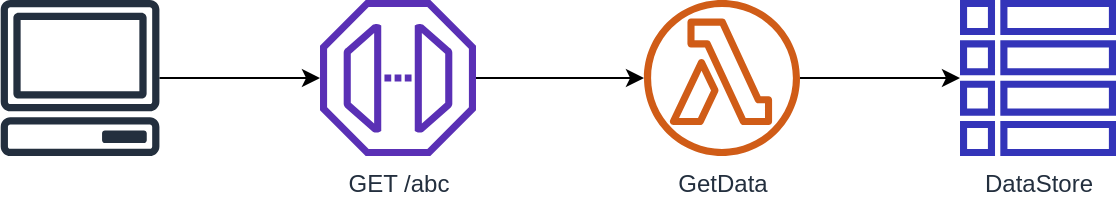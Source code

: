 <mxfile compressed="false" version="13.5.6" type="device">
  <diagram id="Z1Xa-DlZrkIQAO8oeQJy" name="Page-1">
    <mxGraphModel dx="1038" dy="631" grid="1" gridSize="10" guides="1" tooltips="1" connect="1" arrows="1" fold="1" page="1" pageScale="1" pageWidth="850" pageHeight="1100" math="0" shadow="0">
      <root>
        <mxCell id="0" />
        <mxCell id="1" parent="0" />
        <mxCell id="y5HxkgjPUPNUoISsHOnR-8" style="edgeStyle=orthogonalEdgeStyle;rounded=0;orthogonalLoop=1;jettySize=auto;html=1;" edge="1" parent="1" source="y5HxkgjPUPNUoISsHOnR-1" target="y5HxkgjPUPNUoISsHOnR-5">
          <mxGeometry relative="1" as="geometry" />
        </mxCell>
        <mxCell id="y5HxkgjPUPNUoISsHOnR-1" value="GetData" style="outlineConnect=0;fontColor=#232F3E;gradientColor=none;fillColor=#D05C17;strokeColor=none;dashed=0;verticalLabelPosition=bottom;verticalAlign=top;align=center;html=1;fontSize=12;fontStyle=0;aspect=fixed;pointerEvents=1;shape=mxgraph.aws4.lambda_function;" vertex="1" parent="1">
          <mxGeometry x="362" y="120" width="78" height="78" as="geometry" />
        </mxCell>
        <mxCell id="y5HxkgjPUPNUoISsHOnR-6" style="edgeStyle=orthogonalEdgeStyle;rounded=0;orthogonalLoop=1;jettySize=auto;html=1;" edge="1" parent="1" source="y5HxkgjPUPNUoISsHOnR-3" target="y5HxkgjPUPNUoISsHOnR-4">
          <mxGeometry relative="1" as="geometry" />
        </mxCell>
        <mxCell id="y5HxkgjPUPNUoISsHOnR-3" value="" style="outlineConnect=0;fontColor=#232F3E;gradientColor=none;fillColor=#232F3E;strokeColor=none;dashed=0;verticalLabelPosition=bottom;verticalAlign=top;align=center;html=1;fontSize=12;fontStyle=0;aspect=fixed;pointerEvents=1;shape=mxgraph.aws4.client;" vertex="1" parent="1">
          <mxGeometry x="40" y="120" width="80.06" height="78" as="geometry" />
        </mxCell>
        <mxCell id="y5HxkgjPUPNUoISsHOnR-7" style="edgeStyle=orthogonalEdgeStyle;rounded=0;orthogonalLoop=1;jettySize=auto;html=1;" edge="1" parent="1" source="y5HxkgjPUPNUoISsHOnR-4" target="y5HxkgjPUPNUoISsHOnR-1">
          <mxGeometry relative="1" as="geometry" />
        </mxCell>
        <mxCell id="y5HxkgjPUPNUoISsHOnR-4" value="GET /abc" style="outlineConnect=0;fontColor=#232F3E;gradientColor=none;fillColor=#5A30B5;strokeColor=none;dashed=0;verticalLabelPosition=bottom;verticalAlign=top;align=center;html=1;fontSize=12;fontStyle=0;aspect=fixed;pointerEvents=1;shape=mxgraph.aws4.endpoint;" vertex="1" parent="1">
          <mxGeometry x="200" y="120" width="78" height="78" as="geometry" />
        </mxCell>
        <mxCell id="y5HxkgjPUPNUoISsHOnR-5" value="DataStore" style="outlineConnect=0;fontColor=#232F3E;gradientColor=none;fillColor=#3334B9;strokeColor=none;dashed=0;verticalLabelPosition=bottom;verticalAlign=top;align=center;html=1;fontSize=12;fontStyle=0;aspect=fixed;pointerEvents=1;shape=mxgraph.aws4.table;" vertex="1" parent="1">
          <mxGeometry x="520" y="120" width="78" height="78" as="geometry" />
        </mxCell>
      </root>
    </mxGraphModel>
  </diagram>
</mxfile>
